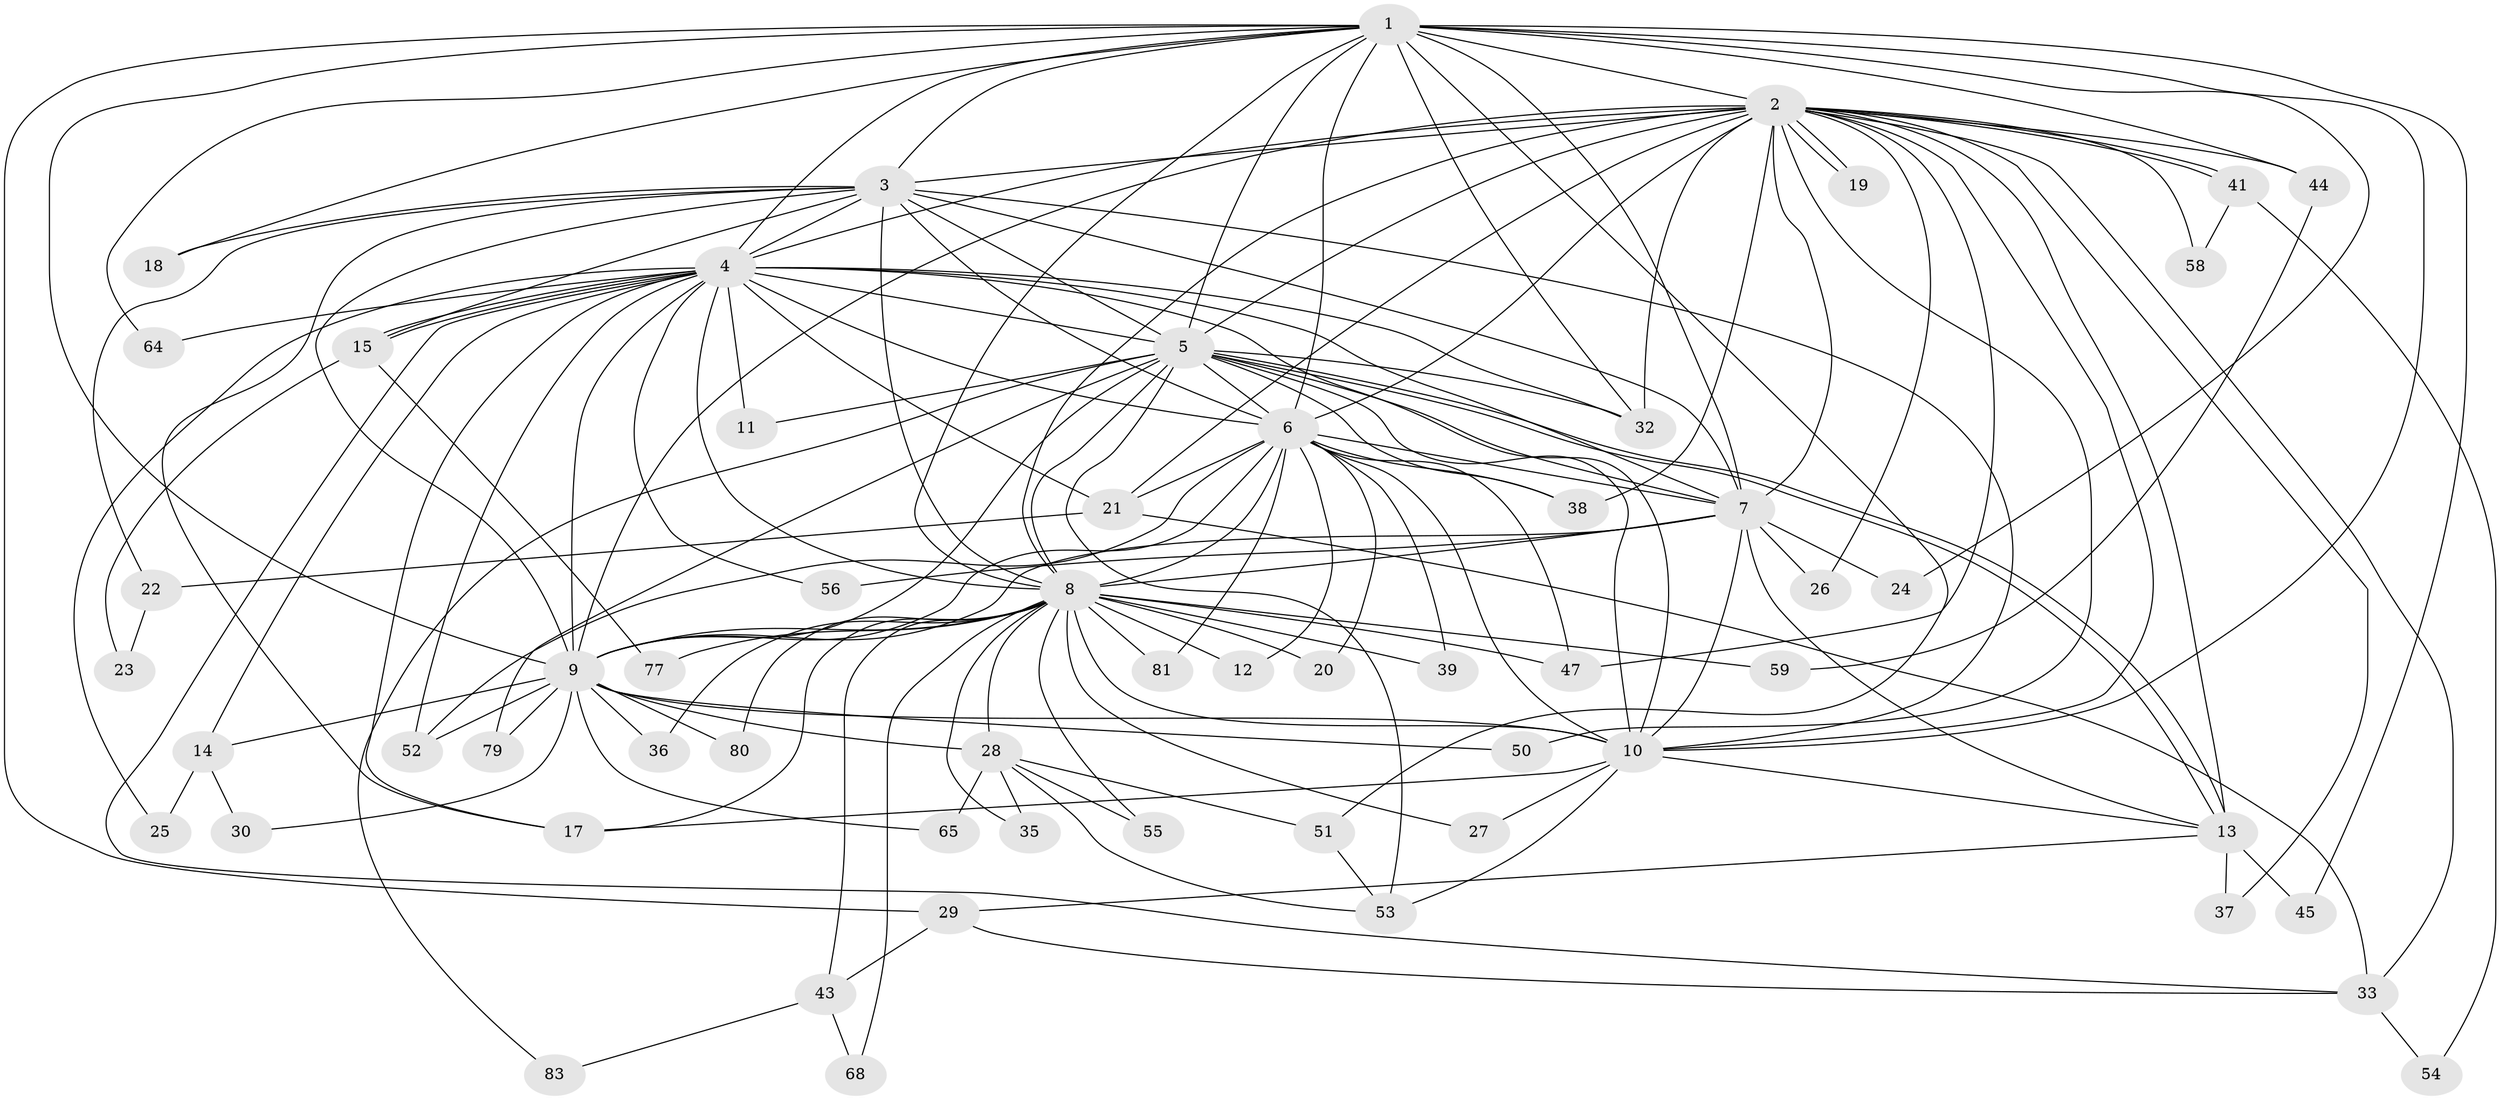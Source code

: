 // original degree distribution, {18: 0.03614457831325301, 26: 0.012048192771084338, 13: 0.012048192771084338, 22: 0.012048192771084338, 20: 0.012048192771084338, 14: 0.024096385542168676, 27: 0.012048192771084338, 2: 0.5903614457831325, 7: 0.024096385542168676, 4: 0.0963855421686747, 5: 0.03614457831325301, 3: 0.13253012048192772}
// Generated by graph-tools (version 1.1) at 2025/17/03/04/25 18:17:50]
// undirected, 58 vertices, 157 edges
graph export_dot {
graph [start="1"]
  node [color=gray90,style=filled];
  1;
  2 [super="+61+82+69+75+60+57+46"];
  3 [super="+16+42"];
  4;
  5;
  6;
  7 [super="+74"];
  8 [super="+49"];
  9;
  10 [super="+48"];
  11;
  12;
  13 [super="+31"];
  14;
  15;
  17;
  18;
  19;
  20;
  21 [super="+34"];
  22;
  23;
  24;
  25;
  26;
  27;
  28;
  29;
  30;
  32 [super="+40+78"];
  33;
  35;
  36;
  37;
  38;
  39;
  41;
  43;
  44 [super="+63"];
  45;
  47 [super="+66"];
  50;
  51;
  52 [super="+70"];
  53 [super="+71+62"];
  54;
  55;
  56;
  58 [super="+67"];
  59 [super="+76"];
  64;
  65;
  68;
  77;
  79;
  80;
  81;
  83;
  1 -- 2;
  1 -- 3;
  1 -- 4;
  1 -- 5;
  1 -- 6;
  1 -- 7;
  1 -- 8;
  1 -- 9;
  1 -- 10;
  1 -- 18;
  1 -- 24;
  1 -- 29;
  1 -- 44 [weight=2];
  1 -- 45;
  1 -- 51;
  1 -- 64;
  1 -- 32;
  2 -- 3;
  2 -- 4 [weight=2];
  2 -- 5 [weight=2];
  2 -- 6 [weight=2];
  2 -- 7;
  2 -- 8;
  2 -- 9;
  2 -- 10;
  2 -- 19;
  2 -- 19;
  2 -- 26;
  2 -- 32;
  2 -- 37;
  2 -- 41;
  2 -- 41;
  2 -- 44;
  2 -- 50;
  2 -- 58 [weight=2];
  2 -- 33;
  2 -- 13;
  2 -- 38;
  2 -- 21;
  2 -- 47;
  3 -- 4;
  3 -- 5;
  3 -- 6;
  3 -- 7;
  3 -- 8;
  3 -- 9;
  3 -- 10;
  3 -- 18;
  3 -- 22;
  3 -- 15;
  3 -- 17;
  4 -- 5;
  4 -- 6;
  4 -- 7;
  4 -- 8;
  4 -- 9;
  4 -- 10;
  4 -- 11;
  4 -- 14;
  4 -- 15;
  4 -- 15;
  4 -- 17;
  4 -- 21;
  4 -- 25;
  4 -- 33;
  4 -- 56;
  4 -- 64;
  4 -- 52;
  4 -- 32;
  5 -- 6;
  5 -- 7;
  5 -- 8;
  5 -- 9;
  5 -- 10 [weight=2];
  5 -- 11;
  5 -- 13;
  5 -- 13;
  5 -- 32;
  5 -- 38;
  5 -- 53 [weight=2];
  5 -- 79;
  5 -- 83;
  6 -- 7;
  6 -- 8;
  6 -- 9;
  6 -- 10;
  6 -- 12;
  6 -- 20;
  6 -- 21;
  6 -- 38;
  6 -- 39;
  6 -- 47;
  6 -- 52;
  6 -- 81;
  7 -- 8 [weight=2];
  7 -- 9;
  7 -- 10;
  7 -- 24;
  7 -- 26;
  7 -- 56;
  7 -- 13;
  8 -- 9;
  8 -- 10;
  8 -- 12;
  8 -- 20;
  8 -- 27;
  8 -- 28;
  8 -- 35;
  8 -- 36;
  8 -- 39;
  8 -- 43;
  8 -- 47;
  8 -- 55;
  8 -- 59 [weight=2];
  8 -- 68;
  8 -- 77;
  8 -- 80;
  8 -- 81;
  8 -- 17;
  9 -- 10;
  9 -- 14;
  9 -- 28;
  9 -- 30;
  9 -- 36;
  9 -- 50;
  9 -- 52;
  9 -- 65;
  9 -- 79;
  9 -- 80;
  10 -- 17;
  10 -- 27;
  10 -- 13;
  10 -- 53;
  13 -- 29;
  13 -- 37;
  13 -- 45;
  14 -- 25;
  14 -- 30;
  15 -- 23;
  15 -- 77;
  21 -- 22;
  21 -- 33;
  22 -- 23;
  28 -- 35;
  28 -- 51;
  28 -- 55;
  28 -- 65;
  28 -- 53;
  29 -- 33;
  29 -- 43;
  33 -- 54;
  41 -- 54;
  41 -- 58;
  43 -- 68;
  43 -- 83;
  44 -- 59;
  51 -- 53;
}
